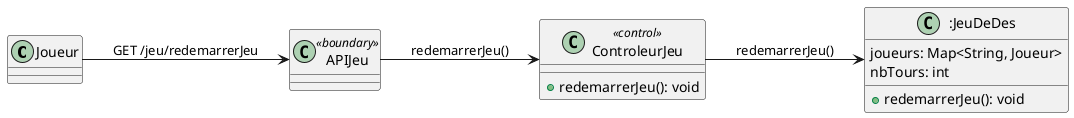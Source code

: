 @startuml
left to right direction


class "Joueur"
class "APIJeu" <<boundary>>
class "ControleurJeu" <<control>> {
  +redemarrerJeu(): void
}
class ":JeuDeDes" {
  joueurs: Map<String, Joueur>
  nbTours: int
  +redemarrerJeu(): void
}

"Joueur" --> "APIJeu" : GET /jeu/redemarrerJeu
"APIJeu" --> "ControleurJeu" : redemarrerJeu()
"ControleurJeu" --> ":JeuDeDes" : redemarrerJeu()

@enduml
